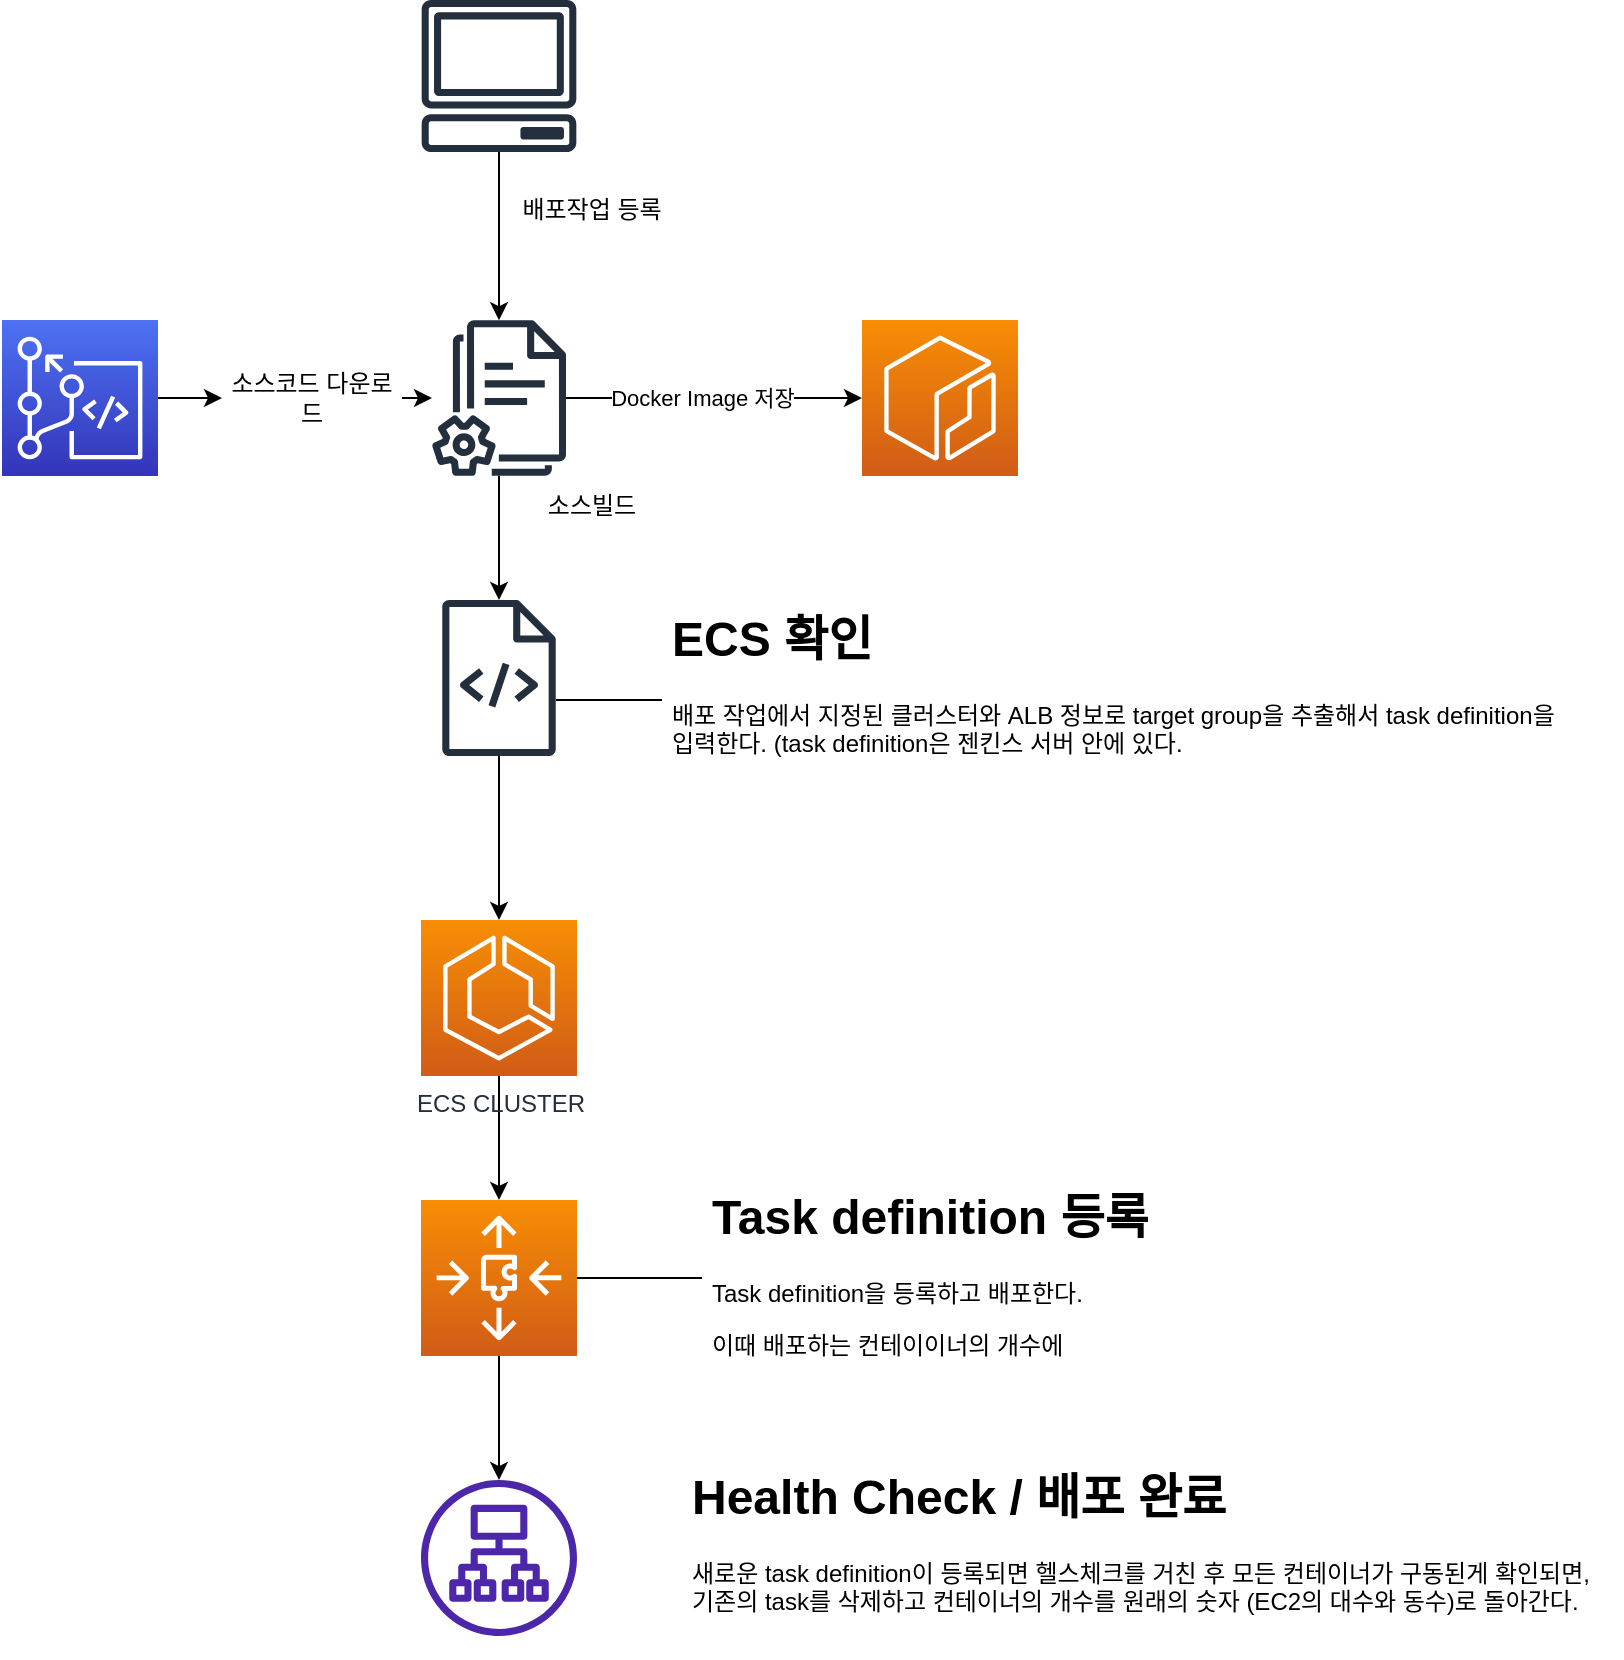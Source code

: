 <mxfile version="21.6.9" type="github">
  <diagram name="페이지-1" id="-PeFCKM8A_X5uczBClVy">
    <mxGraphModel dx="1173" dy="895" grid="1" gridSize="10" guides="1" tooltips="1" connect="1" arrows="1" fold="1" page="1" pageScale="1" pageWidth="1654" pageHeight="1169" math="0" shadow="0">
      <root>
        <mxCell id="0" />
        <mxCell id="1" parent="0" />
        <mxCell id="98emovbbX15mmAf7MSLc-1" value="" style="sketch=0;points=[[0,0,0],[0.25,0,0],[0.5,0,0],[0.75,0,0],[1,0,0],[0,1,0],[0.25,1,0],[0.5,1,0],[0.75,1,0],[1,1,0],[0,0.25,0],[0,0.5,0],[0,0.75,0],[1,0.25,0],[1,0.5,0],[1,0.75,0]];outlineConnect=0;fontColor=#232F3E;gradientColor=#4D72F3;gradientDirection=north;fillColor=#3334B9;strokeColor=#ffffff;dashed=0;verticalLabelPosition=bottom;verticalAlign=top;align=center;html=1;fontSize=12;fontStyle=0;aspect=fixed;shape=mxgraph.aws4.resourceIcon;resIcon=mxgraph.aws4.codecommit;" vertex="1" parent="1">
          <mxGeometry x="70" y="290" width="78" height="78" as="geometry" />
        </mxCell>
        <mxCell id="98emovbbX15mmAf7MSLc-3" value="" style="sketch=0;outlineConnect=0;fontColor=#232F3E;gradientColor=none;fillColor=#232F3D;strokeColor=none;dashed=0;verticalLabelPosition=bottom;verticalAlign=top;align=center;html=1;fontSize=12;fontStyle=0;aspect=fixed;pointerEvents=1;shape=mxgraph.aws4.documents2;" vertex="1" parent="1">
          <mxGeometry x="285" y="290" width="67" height="78" as="geometry" />
        </mxCell>
        <mxCell id="98emovbbX15mmAf7MSLc-4" value="" style="sketch=0;points=[[0,0,0],[0.25,0,0],[0.5,0,0],[0.75,0,0],[1,0,0],[0,1,0],[0.25,1,0],[0.5,1,0],[0.75,1,0],[1,1,0],[0,0.25,0],[0,0.5,0],[0,0.75,0],[1,0.25,0],[1,0.5,0],[1,0.75,0]];outlineConnect=0;fontColor=#232F3E;gradientColor=#F78E04;gradientDirection=north;fillColor=#D05C17;strokeColor=#ffffff;dashed=0;verticalLabelPosition=bottom;verticalAlign=top;align=center;html=1;fontSize=12;fontStyle=0;aspect=fixed;shape=mxgraph.aws4.resourceIcon;resIcon=mxgraph.aws4.ecr;" vertex="1" parent="1">
          <mxGeometry x="500" y="290" width="78" height="78" as="geometry" />
        </mxCell>
        <mxCell id="98emovbbX15mmAf7MSLc-5" value="" style="sketch=0;outlineConnect=0;fontColor=#232F3E;gradientColor=none;fillColor=#232F3D;strokeColor=none;dashed=0;verticalLabelPosition=bottom;verticalAlign=top;align=center;html=1;fontSize=12;fontStyle=0;aspect=fixed;pointerEvents=1;shape=mxgraph.aws4.source_code;" vertex="1" parent="1">
          <mxGeometry x="290" y="430" width="57" height="78" as="geometry" />
        </mxCell>
        <mxCell id="98emovbbX15mmAf7MSLc-31" style="edgeStyle=orthogonalEdgeStyle;rounded=0;orthogonalLoop=1;jettySize=auto;html=1;exitX=0.5;exitY=1;exitDx=0;exitDy=0;exitPerimeter=0;" edge="1" parent="1" source="98emovbbX15mmAf7MSLc-7" target="98emovbbX15mmAf7MSLc-8">
          <mxGeometry relative="1" as="geometry" />
        </mxCell>
        <mxCell id="98emovbbX15mmAf7MSLc-7" value="ECS CLUSTER" style="sketch=0;points=[[0,0,0],[0.25,0,0],[0.5,0,0],[0.75,0,0],[1,0,0],[0,1,0],[0.25,1,0],[0.5,1,0],[0.75,1,0],[1,1,0],[0,0.25,0],[0,0.5,0],[0,0.75,0],[1,0.25,0],[1,0.5,0],[1,0.75,0]];outlineConnect=0;fontColor=#232F3E;gradientColor=#F78E04;gradientDirection=north;fillColor=#D05C17;strokeColor=#ffffff;dashed=0;verticalLabelPosition=bottom;verticalAlign=top;align=center;html=1;fontSize=12;fontStyle=0;aspect=fixed;shape=mxgraph.aws4.resourceIcon;resIcon=mxgraph.aws4.ecs;" vertex="1" parent="1">
          <mxGeometry x="279.5" y="590" width="78" height="78" as="geometry" />
        </mxCell>
        <mxCell id="98emovbbX15mmAf7MSLc-37" style="edgeStyle=orthogonalEdgeStyle;rounded=0;orthogonalLoop=1;jettySize=auto;html=1;" edge="1" parent="1" source="98emovbbX15mmAf7MSLc-8" target="98emovbbX15mmAf7MSLc-12">
          <mxGeometry relative="1" as="geometry" />
        </mxCell>
        <mxCell id="98emovbbX15mmAf7MSLc-8" value="" style="sketch=0;points=[[0,0,0],[0.25,0,0],[0.5,0,0],[0.75,0,0],[1,0,0],[0,1,0],[0.25,1,0],[0.5,1,0],[0.75,1,0],[1,1,0],[0,0.25,0],[0,0.5,0],[0,0.75,0],[1,0.25,0],[1,0.5,0],[1,0.75,0]];outlineConnect=0;fontColor=#232F3E;gradientColor=#F78E04;gradientDirection=north;fillColor=#D05C17;strokeColor=#ffffff;dashed=0;verticalLabelPosition=bottom;verticalAlign=top;align=center;html=1;fontSize=12;fontStyle=0;aspect=fixed;shape=mxgraph.aws4.resourceIcon;resIcon=mxgraph.aws4.auto_scaling3;" vertex="1" parent="1">
          <mxGeometry x="279.5" y="730" width="78" height="78" as="geometry" />
        </mxCell>
        <mxCell id="98emovbbX15mmAf7MSLc-10" value="" style="sketch=0;outlineConnect=0;fontColor=#232F3E;gradientColor=none;fillColor=#232F3D;strokeColor=none;dashed=0;verticalLabelPosition=bottom;verticalAlign=top;align=center;html=1;fontSize=12;fontStyle=0;aspect=fixed;pointerEvents=1;shape=mxgraph.aws4.client;" vertex="1" parent="1">
          <mxGeometry x="279.5" y="130" width="78" height="76" as="geometry" />
        </mxCell>
        <mxCell id="98emovbbX15mmAf7MSLc-12" value="" style="sketch=0;outlineConnect=0;fontColor=#232F3E;gradientColor=none;fillColor=#4D27AA;strokeColor=none;dashed=0;verticalLabelPosition=bottom;verticalAlign=top;align=center;html=1;fontSize=12;fontStyle=0;aspect=fixed;pointerEvents=1;shape=mxgraph.aws4.application_load_balancer;" vertex="1" parent="1">
          <mxGeometry x="279.5" y="870" width="78" height="78" as="geometry" />
        </mxCell>
        <mxCell id="98emovbbX15mmAf7MSLc-14" value="" style="endArrow=classic;html=1;rounded=0;" edge="1" parent="1" source="98emovbbX15mmAf7MSLc-10" target="98emovbbX15mmAf7MSLc-3">
          <mxGeometry width="50" height="50" relative="1" as="geometry">
            <mxPoint x="580" y="540" as="sourcePoint" />
            <mxPoint x="630" y="490" as="targetPoint" />
          </mxGeometry>
        </mxCell>
        <mxCell id="98emovbbX15mmAf7MSLc-15" value="배포작업 등록" style="text;html=1;strokeColor=none;fillColor=none;align=center;verticalAlign=middle;whiteSpace=wrap;rounded=0;" vertex="1" parent="1">
          <mxGeometry x="320" y="220" width="90" height="30" as="geometry" />
        </mxCell>
        <mxCell id="98emovbbX15mmAf7MSLc-17" value="" style="endArrow=classic;html=1;rounded=0;exitX=1;exitY=0.5;exitDx=0;exitDy=0;exitPerimeter=0;" edge="1" parent="1" source="98emovbbX15mmAf7MSLc-18" target="98emovbbX15mmAf7MSLc-3">
          <mxGeometry width="50" height="50" relative="1" as="geometry">
            <mxPoint x="580" y="540" as="sourcePoint" />
            <mxPoint x="630" y="490" as="targetPoint" />
          </mxGeometry>
        </mxCell>
        <mxCell id="98emovbbX15mmAf7MSLc-19" value="" style="endArrow=classic;html=1;rounded=0;exitX=1;exitY=0.5;exitDx=0;exitDy=0;exitPerimeter=0;" edge="1" parent="1" source="98emovbbX15mmAf7MSLc-1" target="98emovbbX15mmAf7MSLc-18">
          <mxGeometry width="50" height="50" relative="1" as="geometry">
            <mxPoint x="148" y="329" as="sourcePoint" />
            <mxPoint x="285" y="329" as="targetPoint" />
          </mxGeometry>
        </mxCell>
        <mxCell id="98emovbbX15mmAf7MSLc-18" value="소스코드 다운로드" style="text;html=1;strokeColor=none;fillColor=none;align=center;verticalAlign=middle;whiteSpace=wrap;rounded=0;" vertex="1" parent="1">
          <mxGeometry x="180" y="314" width="90" height="30" as="geometry" />
        </mxCell>
        <mxCell id="98emovbbX15mmAf7MSLc-20" value="소스빌드" style="text;html=1;strokeColor=none;fillColor=none;align=center;verticalAlign=middle;whiteSpace=wrap;rounded=0;" vertex="1" parent="1">
          <mxGeometry x="320" y="368" width="90" height="30" as="geometry" />
        </mxCell>
        <mxCell id="98emovbbX15mmAf7MSLc-23" value="" style="endArrow=classic;html=1;rounded=0;entryX=0;entryY=0.5;entryDx=0;entryDy=0;entryPerimeter=0;" edge="1" parent="1" source="98emovbbX15mmAf7MSLc-3" target="98emovbbX15mmAf7MSLc-4">
          <mxGeometry width="50" height="50" relative="1" as="geometry">
            <mxPoint x="580" y="540" as="sourcePoint" />
            <mxPoint x="630" y="490" as="targetPoint" />
          </mxGeometry>
        </mxCell>
        <mxCell id="98emovbbX15mmAf7MSLc-24" value="Docker Image 저장" style="edgeLabel;html=1;align=center;verticalAlign=middle;resizable=0;points=[];" vertex="1" connectable="0" parent="98emovbbX15mmAf7MSLc-23">
          <mxGeometry x="-0.485" y="-3" relative="1" as="geometry">
            <mxPoint x="30" y="-3" as="offset" />
          </mxGeometry>
        </mxCell>
        <mxCell id="98emovbbX15mmAf7MSLc-25" value="" style="endArrow=classic;html=1;rounded=0;" edge="1" parent="1" source="98emovbbX15mmAf7MSLc-3" target="98emovbbX15mmAf7MSLc-5">
          <mxGeometry width="50" height="50" relative="1" as="geometry">
            <mxPoint x="580" y="540" as="sourcePoint" />
            <mxPoint x="630" y="490" as="targetPoint" />
          </mxGeometry>
        </mxCell>
        <mxCell id="98emovbbX15mmAf7MSLc-26" value="" style="endArrow=classic;html=1;rounded=0;" edge="1" parent="1" source="98emovbbX15mmAf7MSLc-5" target="98emovbbX15mmAf7MSLc-7">
          <mxGeometry width="50" height="50" relative="1" as="geometry">
            <mxPoint x="580" y="540" as="sourcePoint" />
            <mxPoint x="630" y="490" as="targetPoint" />
          </mxGeometry>
        </mxCell>
        <mxCell id="98emovbbX15mmAf7MSLc-28" value="&lt;h1&gt;ECS 확인&lt;br&gt;&lt;/h1&gt;&lt;p&gt;배포 작업에서 지정된 클러스터와 ALB 정보로 target group을 추출해서 task definition을 입력한다. (task definition은 젠킨스 서버 안에 있다.&lt;br&gt;&lt;/p&gt;" style="text;html=1;strokeColor=none;fillColor=none;spacing=5;spacingTop=-20;whiteSpace=wrap;overflow=hidden;rounded=0;" vertex="1" parent="1">
          <mxGeometry x="400" y="430" width="460" height="100" as="geometry" />
        </mxCell>
        <mxCell id="98emovbbX15mmAf7MSLc-29" value="" style="endArrow=none;html=1;rounded=0;entryX=0;entryY=0.5;entryDx=0;entryDy=0;" edge="1" parent="1" target="98emovbbX15mmAf7MSLc-28">
          <mxGeometry width="50" height="50" relative="1" as="geometry">
            <mxPoint x="347" y="480" as="sourcePoint" />
            <mxPoint x="397" y="430" as="targetPoint" />
          </mxGeometry>
        </mxCell>
        <mxCell id="98emovbbX15mmAf7MSLc-32" value="&lt;h1&gt;Task definition 등록&lt;br&gt;&lt;/h1&gt;&lt;p&gt;Task definition을 등록하고 배포한다. &lt;br&gt;&lt;/p&gt;&lt;p&gt;이때 배포하는 컨테이이너의 개수에 &lt;br&gt;&lt;/p&gt;" style="text;html=1;strokeColor=none;fillColor=none;spacing=5;spacingTop=-20;whiteSpace=wrap;overflow=hidden;rounded=0;" vertex="1" parent="1">
          <mxGeometry x="420" y="719" width="460" height="100" as="geometry" />
        </mxCell>
        <mxCell id="98emovbbX15mmAf7MSLc-35" value="" style="endArrow=none;html=1;rounded=0;exitX=1;exitY=0.5;exitDx=0;exitDy=0;exitPerimeter=0;entryX=0;entryY=0.5;entryDx=0;entryDy=0;" edge="1" parent="1" source="98emovbbX15mmAf7MSLc-8" target="98emovbbX15mmAf7MSLc-32">
          <mxGeometry width="50" height="50" relative="1" as="geometry">
            <mxPoint x="430" y="690" as="sourcePoint" />
            <mxPoint x="480" y="640" as="targetPoint" />
          </mxGeometry>
        </mxCell>
        <mxCell id="98emovbbX15mmAf7MSLc-36" value="&lt;h1&gt;Health Check / 배포 완료&lt;br&gt;&lt;/h1&gt;&lt;p&gt;새로운 task definition이 등록되면 헬스체크를 거친 후 모든 컨테이너가 구동된게 확인되면, 기존의 task를 삭제하고 컨테이너의 개수를 원래의 숫자 (EC2의 대수와 동수)로 돌아간다.&lt;br&gt;&lt;/p&gt;" style="text;html=1;strokeColor=none;fillColor=none;spacing=5;spacingTop=-20;whiteSpace=wrap;overflow=hidden;rounded=0;" vertex="1" parent="1">
          <mxGeometry x="410" y="859" width="460" height="100" as="geometry" />
        </mxCell>
      </root>
    </mxGraphModel>
  </diagram>
</mxfile>
